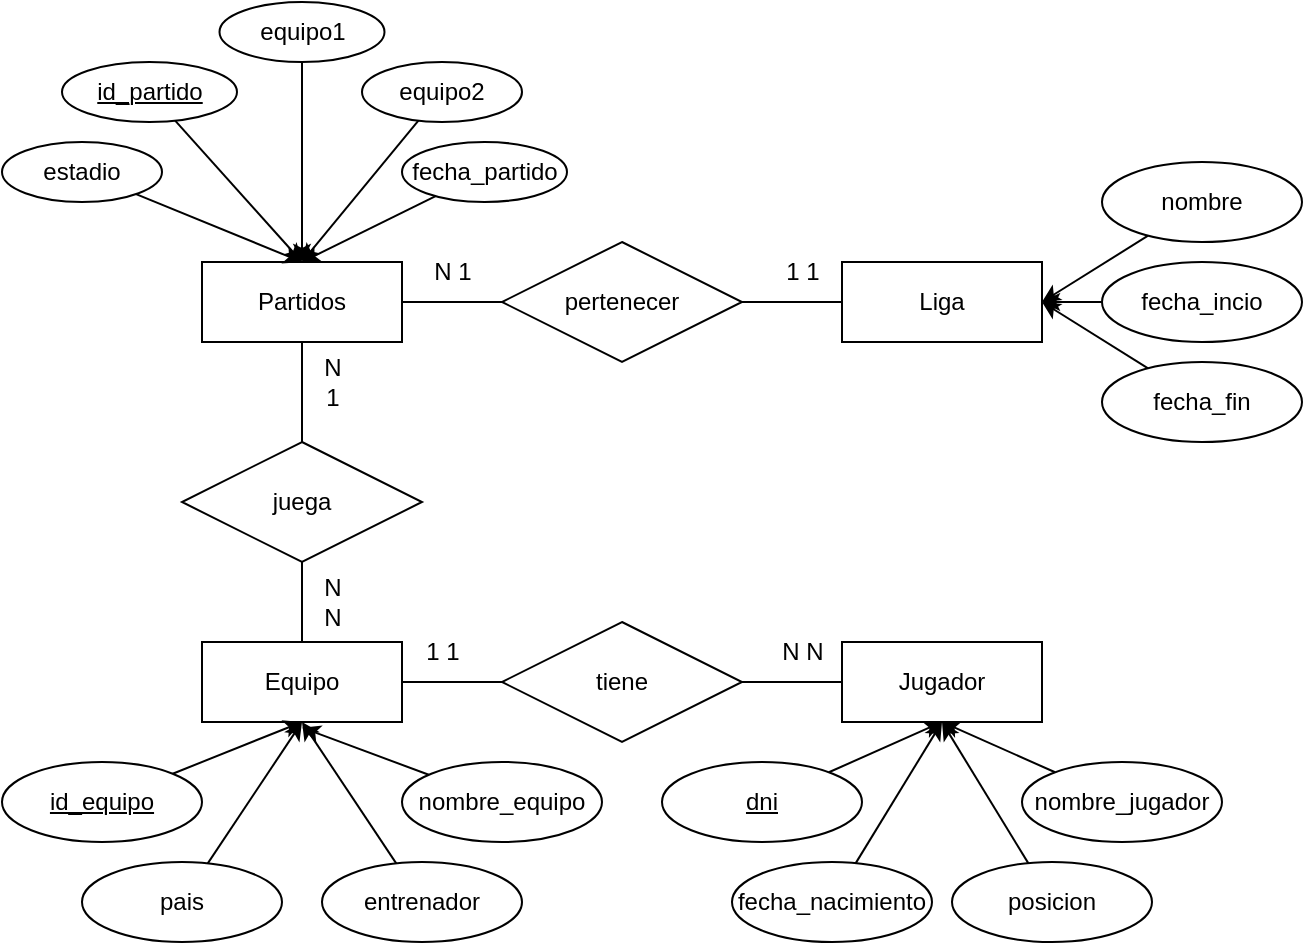 <mxfile version="22.0.4" type="github">
  <diagram id="R2lEEEUBdFMjLlhIrx00" name="Page-1">
    <mxGraphModel dx="1338" dy="730" grid="1" gridSize="10" guides="1" tooltips="1" connect="1" arrows="1" fold="1" page="1" pageScale="1" pageWidth="850" pageHeight="1100" math="0" shadow="0" extFonts="Permanent Marker^https://fonts.googleapis.com/css?family=Permanent+Marker">
      <root>
        <mxCell id="0" />
        <mxCell id="1" parent="0" />
        <mxCell id="Mh6ZXxKZ-o6gmuft4IL4-3" style="rounded=0;orthogonalLoop=1;jettySize=auto;html=1;entryX=0;entryY=0.5;entryDx=0;entryDy=0;endArrow=none;endFill=0;" parent="1" source="IphxYgMlucJq1Pfs0UGr-1" target="Mh6ZXxKZ-o6gmuft4IL4-2" edge="1">
          <mxGeometry relative="1" as="geometry" />
        </mxCell>
        <mxCell id="IphxYgMlucJq1Pfs0UGr-1" value="Equipo" style="whiteSpace=wrap;html=1;align=center;" parent="1" vertex="1">
          <mxGeometry x="190" y="390" width="100" height="40" as="geometry" />
        </mxCell>
        <mxCell id="IphxYgMlucJq1Pfs0UGr-2" value="Jugador" style="whiteSpace=wrap;html=1;align=center;" parent="1" vertex="1">
          <mxGeometry x="510" y="390" width="100" height="40" as="geometry" />
        </mxCell>
        <mxCell id="IphxYgMlucJq1Pfs0UGr-3" value="Partidos" style="whiteSpace=wrap;html=1;align=center;" parent="1" vertex="1">
          <mxGeometry x="190" y="200" width="100" height="40" as="geometry" />
        </mxCell>
        <mxCell id="U4Xy9znYG1xxu4kf96RO-13" style="rounded=0;orthogonalLoop=1;jettySize=auto;html=1;entryX=0.5;entryY=1;entryDx=0;entryDy=0;" parent="1" source="IphxYgMlucJq1Pfs0UGr-4" target="IphxYgMlucJq1Pfs0UGr-1" edge="1">
          <mxGeometry relative="1" as="geometry" />
        </mxCell>
        <mxCell id="IphxYgMlucJq1Pfs0UGr-4" value="id_equipo" style="ellipse;whiteSpace=wrap;html=1;align=center;fontStyle=4" parent="1" vertex="1">
          <mxGeometry x="90" y="450" width="100" height="40" as="geometry" />
        </mxCell>
        <mxCell id="U4Xy9znYG1xxu4kf96RO-15" style="rounded=0;orthogonalLoop=1;jettySize=auto;html=1;entryX=0.5;entryY=1;entryDx=0;entryDy=0;" parent="1" source="IphxYgMlucJq1Pfs0UGr-5" target="IphxYgMlucJq1Pfs0UGr-2" edge="1">
          <mxGeometry relative="1" as="geometry" />
        </mxCell>
        <mxCell id="IphxYgMlucJq1Pfs0UGr-5" value="dni" style="ellipse;whiteSpace=wrap;html=1;align=center;fontStyle=4" parent="1" vertex="1">
          <mxGeometry x="420" y="450" width="100" height="40" as="geometry" />
        </mxCell>
        <mxCell id="IphxYgMlucJq1Pfs0UGr-6" value="nombre_equipo" style="ellipse;whiteSpace=wrap;html=1;align=center;" parent="1" vertex="1">
          <mxGeometry x="290" y="450" width="100" height="40" as="geometry" />
        </mxCell>
        <mxCell id="U4Xy9znYG1xxu4kf96RO-16" style="rounded=0;orthogonalLoop=1;jettySize=auto;html=1;entryX=0.5;entryY=1;entryDx=0;entryDy=0;" parent="1" source="IphxYgMlucJq1Pfs0UGr-7" target="IphxYgMlucJq1Pfs0UGr-2" edge="1">
          <mxGeometry relative="1" as="geometry" />
        </mxCell>
        <mxCell id="IphxYgMlucJq1Pfs0UGr-7" value="nombre_jugador" style="ellipse;whiteSpace=wrap;html=1;align=center;" parent="1" vertex="1">
          <mxGeometry x="600" y="450" width="100" height="40" as="geometry" />
        </mxCell>
        <mxCell id="U4Xy9znYG1xxu4kf96RO-18" style="rounded=0;orthogonalLoop=1;jettySize=auto;html=1;entryX=0.5;entryY=1;entryDx=0;entryDy=0;" parent="1" source="IphxYgMlucJq1Pfs0UGr-8" target="IphxYgMlucJq1Pfs0UGr-2" edge="1">
          <mxGeometry relative="1" as="geometry" />
        </mxCell>
        <mxCell id="IphxYgMlucJq1Pfs0UGr-8" value="fecha_nacimiento" style="ellipse;whiteSpace=wrap;html=1;align=center;" parent="1" vertex="1">
          <mxGeometry x="455" y="500" width="100" height="40" as="geometry" />
        </mxCell>
        <mxCell id="U4Xy9znYG1xxu4kf96RO-12" style="rounded=0;orthogonalLoop=1;jettySize=auto;html=1;entryX=0.5;entryY=1;entryDx=0;entryDy=0;" parent="1" source="IphxYgMlucJq1Pfs0UGr-9" target="IphxYgMlucJq1Pfs0UGr-1" edge="1">
          <mxGeometry relative="1" as="geometry" />
        </mxCell>
        <mxCell id="IphxYgMlucJq1Pfs0UGr-9" value="pais" style="ellipse;whiteSpace=wrap;html=1;align=center;" parent="1" vertex="1">
          <mxGeometry x="130" y="500" width="100" height="40" as="geometry" />
        </mxCell>
        <mxCell id="U4Xy9znYG1xxu4kf96RO-11" style="rounded=0;orthogonalLoop=1;jettySize=auto;html=1;entryX=0.5;entryY=1;entryDx=0;entryDy=0;" parent="1" source="IphxYgMlucJq1Pfs0UGr-10" target="IphxYgMlucJq1Pfs0UGr-1" edge="1">
          <mxGeometry relative="1" as="geometry" />
        </mxCell>
        <mxCell id="IphxYgMlucJq1Pfs0UGr-10" value="entrenador" style="ellipse;whiteSpace=wrap;html=1;align=center;" parent="1" vertex="1">
          <mxGeometry x="250" y="500" width="100" height="40" as="geometry" />
        </mxCell>
        <mxCell id="U4Xy9znYG1xxu4kf96RO-17" style="rounded=0;orthogonalLoop=1;jettySize=auto;html=1;entryX=0.5;entryY=1;entryDx=0;entryDy=0;" parent="1" source="IphxYgMlucJq1Pfs0UGr-11" target="IphxYgMlucJq1Pfs0UGr-2" edge="1">
          <mxGeometry relative="1" as="geometry" />
        </mxCell>
        <mxCell id="IphxYgMlucJq1Pfs0UGr-11" value="posicion" style="ellipse;whiteSpace=wrap;html=1;align=center;" parent="1" vertex="1">
          <mxGeometry x="565" y="500" width="100" height="40" as="geometry" />
        </mxCell>
        <mxCell id="U4Xy9znYG1xxu4kf96RO-4" style="rounded=0;orthogonalLoop=1;jettySize=auto;html=1;entryX=0.5;entryY=0;entryDx=0;entryDy=0;" parent="1" source="IphxYgMlucJq1Pfs0UGr-12" target="IphxYgMlucJq1Pfs0UGr-3" edge="1">
          <mxGeometry relative="1" as="geometry" />
        </mxCell>
        <mxCell id="IphxYgMlucJq1Pfs0UGr-12" value="id_partido" style="ellipse;whiteSpace=wrap;html=1;align=center;fontStyle=4" parent="1" vertex="1">
          <mxGeometry x="120" y="100" width="87.5" height="30" as="geometry" />
        </mxCell>
        <mxCell id="IphxYgMlucJq1Pfs0UGr-13" value="fecha_partido" style="ellipse;whiteSpace=wrap;html=1;align=center;" parent="1" vertex="1">
          <mxGeometry x="290" y="140" width="82.5" height="30" as="geometry" />
        </mxCell>
        <mxCell id="U4Xy9znYG1xxu4kf96RO-5" style="rounded=0;orthogonalLoop=1;jettySize=auto;html=1;entryX=0.5;entryY=0;entryDx=0;entryDy=0;" parent="1" source="IphxYgMlucJq1Pfs0UGr-14" target="IphxYgMlucJq1Pfs0UGr-3" edge="1">
          <mxGeometry relative="1" as="geometry" />
        </mxCell>
        <mxCell id="IphxYgMlucJq1Pfs0UGr-14" value="estadio" style="ellipse;whiteSpace=wrap;html=1;align=center;" parent="1" vertex="1">
          <mxGeometry x="90" y="140" width="80" height="30" as="geometry" />
        </mxCell>
        <mxCell id="U4Xy9znYG1xxu4kf96RO-3" style="rounded=0;orthogonalLoop=1;jettySize=auto;html=1;entryX=0.5;entryY=0;entryDx=0;entryDy=0;" parent="1" source="IphxYgMlucJq1Pfs0UGr-15" target="IphxYgMlucJq1Pfs0UGr-3" edge="1">
          <mxGeometry relative="1" as="geometry" />
        </mxCell>
        <mxCell id="IphxYgMlucJq1Pfs0UGr-15" value="equipo1" style="ellipse;whiteSpace=wrap;html=1;align=center;" parent="1" vertex="1">
          <mxGeometry x="198.75" y="70" width="82.5" height="30" as="geometry" />
        </mxCell>
        <mxCell id="IphxYgMlucJq1Pfs0UGr-16" value="equipo2" style="ellipse;whiteSpace=wrap;html=1;align=center;" parent="1" vertex="1">
          <mxGeometry x="270" y="100" width="80" height="30" as="geometry" />
        </mxCell>
        <mxCell id="Mh6ZXxKZ-o6gmuft4IL4-4" style="rounded=0;orthogonalLoop=1;jettySize=auto;html=1;endArrow=none;endFill=0;" parent="1" source="Mh6ZXxKZ-o6gmuft4IL4-2" target="IphxYgMlucJq1Pfs0UGr-2" edge="1">
          <mxGeometry relative="1" as="geometry" />
        </mxCell>
        <mxCell id="Mh6ZXxKZ-o6gmuft4IL4-2" value="tiene" style="shape=rhombus;perimeter=rhombusPerimeter;whiteSpace=wrap;html=1;align=center;" parent="1" vertex="1">
          <mxGeometry x="340" y="380" width="120" height="60" as="geometry" />
        </mxCell>
        <mxCell id="Mh6ZXxKZ-o6gmuft4IL4-11" style="rounded=0;orthogonalLoop=1;jettySize=auto;html=1;entryX=1;entryY=0.5;entryDx=0;entryDy=0;endArrow=none;endFill=0;" parent="1" source="Mh6ZXxKZ-o6gmuft4IL4-5" target="Mh6ZXxKZ-o6gmuft4IL4-9" edge="1">
          <mxGeometry relative="1" as="geometry" />
        </mxCell>
        <mxCell id="Mh6ZXxKZ-o6gmuft4IL4-5" value="Liga" style="whiteSpace=wrap;html=1;align=center;" parent="1" vertex="1">
          <mxGeometry x="510" y="200" width="100" height="40" as="geometry" />
        </mxCell>
        <mxCell id="Mh6ZXxKZ-o6gmuft4IL4-7" style="rounded=0;orthogonalLoop=1;jettySize=auto;html=1;entryX=0.5;entryY=0;entryDx=0;entryDy=0;endArrow=none;endFill=0;" parent="1" source="Mh6ZXxKZ-o6gmuft4IL4-6" target="IphxYgMlucJq1Pfs0UGr-1" edge="1">
          <mxGeometry relative="1" as="geometry" />
        </mxCell>
        <mxCell id="Mh6ZXxKZ-o6gmuft4IL4-8" style="rounded=0;orthogonalLoop=1;jettySize=auto;html=1;entryX=0.5;entryY=1;entryDx=0;entryDy=0;endArrow=none;endFill=0;" parent="1" source="Mh6ZXxKZ-o6gmuft4IL4-6" target="IphxYgMlucJq1Pfs0UGr-3" edge="1">
          <mxGeometry relative="1" as="geometry" />
        </mxCell>
        <mxCell id="Mh6ZXxKZ-o6gmuft4IL4-6" value="juega" style="shape=rhombus;perimeter=rhombusPerimeter;whiteSpace=wrap;html=1;align=center;" parent="1" vertex="1">
          <mxGeometry x="180" y="290" width="120" height="60" as="geometry" />
        </mxCell>
        <mxCell id="Mh6ZXxKZ-o6gmuft4IL4-12" style="rounded=0;orthogonalLoop=1;jettySize=auto;html=1;endArrow=none;endFill=0;" parent="1" source="Mh6ZXxKZ-o6gmuft4IL4-9" target="IphxYgMlucJq1Pfs0UGr-3" edge="1">
          <mxGeometry relative="1" as="geometry" />
        </mxCell>
        <mxCell id="Mh6ZXxKZ-o6gmuft4IL4-9" value="pertenecer" style="shape=rhombus;perimeter=rhombusPerimeter;whiteSpace=wrap;html=1;align=center;" parent="1" vertex="1">
          <mxGeometry x="340" y="190" width="120" height="60" as="geometry" />
        </mxCell>
        <mxCell id="U4Xy9znYG1xxu4kf96RO-7" style="rounded=0;orthogonalLoop=1;jettySize=auto;html=1;entryX=1;entryY=0.5;entryDx=0;entryDy=0;" parent="1" source="Mh6ZXxKZ-o6gmuft4IL4-13" target="Mh6ZXxKZ-o6gmuft4IL4-5" edge="1">
          <mxGeometry relative="1" as="geometry" />
        </mxCell>
        <mxCell id="Mh6ZXxKZ-o6gmuft4IL4-13" value="nombre" style="ellipse;whiteSpace=wrap;html=1;align=center;" parent="1" vertex="1">
          <mxGeometry x="640" y="150" width="100" height="40" as="geometry" />
        </mxCell>
        <mxCell id="U4Xy9znYG1xxu4kf96RO-6" style="edgeStyle=orthogonalEdgeStyle;rounded=0;orthogonalLoop=1;jettySize=auto;html=1;entryX=1;entryY=0.5;entryDx=0;entryDy=0;" parent="1" source="Mh6ZXxKZ-o6gmuft4IL4-14" target="Mh6ZXxKZ-o6gmuft4IL4-5" edge="1">
          <mxGeometry relative="1" as="geometry" />
        </mxCell>
        <mxCell id="Mh6ZXxKZ-o6gmuft4IL4-14" value="fecha_incio" style="ellipse;whiteSpace=wrap;html=1;align=center;" parent="1" vertex="1">
          <mxGeometry x="640" y="200" width="100" height="40" as="geometry" />
        </mxCell>
        <mxCell id="U4Xy9znYG1xxu4kf96RO-9" style="rounded=0;orthogonalLoop=1;jettySize=auto;html=1;entryX=1;entryY=0.5;entryDx=0;entryDy=0;" parent="1" source="Mh6ZXxKZ-o6gmuft4IL4-15" target="Mh6ZXxKZ-o6gmuft4IL4-5" edge="1">
          <mxGeometry relative="1" as="geometry" />
        </mxCell>
        <mxCell id="Mh6ZXxKZ-o6gmuft4IL4-15" value="fecha_fin" style="ellipse;whiteSpace=wrap;html=1;align=center;" parent="1" vertex="1">
          <mxGeometry x="640" y="250" width="100" height="40" as="geometry" />
        </mxCell>
        <mxCell id="Mh6ZXxKZ-o6gmuft4IL4-16" value="N N" style="text;html=1;align=center;verticalAlign=middle;resizable=0;points=[];autosize=1;strokeColor=none;fillColor=none;" parent="1" vertex="1">
          <mxGeometry x="470" y="380" width="40" height="30" as="geometry" />
        </mxCell>
        <mxCell id="Mh6ZXxKZ-o6gmuft4IL4-17" value="1 1" style="text;html=1;align=center;verticalAlign=middle;resizable=0;points=[];autosize=1;strokeColor=none;fillColor=none;" parent="1" vertex="1">
          <mxGeometry x="290" y="380" width="40" height="30" as="geometry" />
        </mxCell>
        <mxCell id="Mh6ZXxKZ-o6gmuft4IL4-18" value="N&lt;br&gt;1" style="text;html=1;align=center;verticalAlign=middle;resizable=0;points=[];autosize=1;strokeColor=none;fillColor=none;" parent="1" vertex="1">
          <mxGeometry x="240" y="240" width="30" height="40" as="geometry" />
        </mxCell>
        <mxCell id="Mh6ZXxKZ-o6gmuft4IL4-19" value="N&lt;br&gt;N" style="text;html=1;align=center;verticalAlign=middle;resizable=0;points=[];autosize=1;strokeColor=none;fillColor=none;" parent="1" vertex="1">
          <mxGeometry x="240" y="350" width="30" height="40" as="geometry" />
        </mxCell>
        <mxCell id="Mh6ZXxKZ-o6gmuft4IL4-20" value="N 1" style="text;html=1;align=center;verticalAlign=middle;resizable=0;points=[];autosize=1;strokeColor=none;fillColor=none;" parent="1" vertex="1">
          <mxGeometry x="295" y="190" width="40" height="30" as="geometry" />
        </mxCell>
        <mxCell id="Mh6ZXxKZ-o6gmuft4IL4-22" value="1 1" style="text;html=1;align=center;verticalAlign=middle;resizable=0;points=[];autosize=1;strokeColor=none;fillColor=none;" parent="1" vertex="1">
          <mxGeometry x="470" y="190" width="40" height="30" as="geometry" />
        </mxCell>
        <mxCell id="U4Xy9znYG1xxu4kf96RO-1" style="rounded=0;orthogonalLoop=1;jettySize=auto;html=1;entryX=0.5;entryY=0;entryDx=0;entryDy=0;" parent="1" source="IphxYgMlucJq1Pfs0UGr-16" target="IphxYgMlucJq1Pfs0UGr-3" edge="1">
          <mxGeometry relative="1" as="geometry" />
        </mxCell>
        <mxCell id="U4Xy9znYG1xxu4kf96RO-2" style="rounded=0;orthogonalLoop=1;jettySize=auto;html=1;entryX=0.5;entryY=0;entryDx=0;entryDy=0;" parent="1" source="IphxYgMlucJq1Pfs0UGr-13" target="IphxYgMlucJq1Pfs0UGr-3" edge="1">
          <mxGeometry relative="1" as="geometry" />
        </mxCell>
        <mxCell id="U4Xy9znYG1xxu4kf96RO-10" style="rounded=0;orthogonalLoop=1;jettySize=auto;html=1;entryX=0.501;entryY=1.071;entryDx=0;entryDy=0;entryPerimeter=0;" parent="1" source="IphxYgMlucJq1Pfs0UGr-6" target="IphxYgMlucJq1Pfs0UGr-1" edge="1">
          <mxGeometry relative="1" as="geometry" />
        </mxCell>
      </root>
    </mxGraphModel>
  </diagram>
</mxfile>
